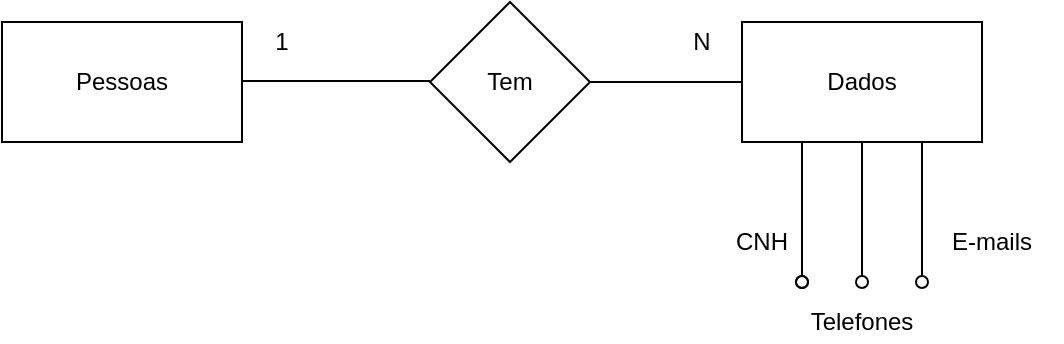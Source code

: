 <mxfile version="13.9.3" type="device"><diagram id="N2FuvVtiPSFcNSguKd-3" name="Page-1"><mxGraphModel dx="868" dy="450" grid="1" gridSize="10" guides="1" tooltips="1" connect="1" arrows="1" fold="1" page="1" pageScale="1" pageWidth="827" pageHeight="1169" math="0" shadow="0"><root><mxCell id="0"/><mxCell id="1" parent="0"/><mxCell id="tpcoI6PgUL5xf5zeE3vC-11" style="edgeStyle=orthogonalEdgeStyle;rounded=0;orthogonalLoop=1;jettySize=auto;html=1;exitX=1;exitY=0.5;exitDx=0;exitDy=0;entryX=0;entryY=0.5;entryDx=0;entryDy=0;endArrow=none;endFill=0;" edge="1" parent="1"><mxGeometry relative="1" as="geometry"><mxPoint x="240" y="199.5" as="sourcePoint"/><mxPoint x="334" y="199.5" as="targetPoint"/></mxGeometry></mxCell><mxCell id="tpcoI6PgUL5xf5zeE3vC-1" value="Pessoas" style="rounded=0;whiteSpace=wrap;html=1;" vertex="1" parent="1"><mxGeometry x="120" y="170" width="120" height="60" as="geometry"/></mxCell><mxCell id="tpcoI6PgUL5xf5zeE3vC-13" style="edgeStyle=orthogonalEdgeStyle;rounded=0;orthogonalLoop=1;jettySize=auto;html=1;exitX=0.25;exitY=1;exitDx=0;exitDy=0;endArrow=oval;endFill=0;" edge="1" parent="1" source="tpcoI6PgUL5xf5zeE3vC-2"><mxGeometry relative="1" as="geometry"><mxPoint x="520" y="300" as="targetPoint"/><Array as="points"><mxPoint x="520" y="260"/><mxPoint x="520" y="260"/></Array></mxGeometry></mxCell><mxCell id="tpcoI6PgUL5xf5zeE3vC-20" style="edgeStyle=orthogonalEdgeStyle;rounded=0;orthogonalLoop=1;jettySize=auto;html=1;exitX=0.5;exitY=1;exitDx=0;exitDy=0;endArrow=oval;endFill=0;strokeColor=#000000;" edge="1" parent="1" source="tpcoI6PgUL5xf5zeE3vC-2"><mxGeometry relative="1" as="geometry"><mxPoint x="550" y="300" as="targetPoint"/></mxGeometry></mxCell><mxCell id="tpcoI6PgUL5xf5zeE3vC-21" style="edgeStyle=orthogonalEdgeStyle;rounded=0;orthogonalLoop=1;jettySize=auto;html=1;exitX=0.75;exitY=1;exitDx=0;exitDy=0;endArrow=oval;endFill=0;strokeColor=#000000;" edge="1" parent="1" source="tpcoI6PgUL5xf5zeE3vC-2"><mxGeometry relative="1" as="geometry"><mxPoint x="580" y="300" as="targetPoint"/></mxGeometry></mxCell><mxCell id="tpcoI6PgUL5xf5zeE3vC-2" value="Dados" style="rounded=0;whiteSpace=wrap;html=1;" vertex="1" parent="1"><mxGeometry x="490" y="170" width="120" height="60" as="geometry"/></mxCell><mxCell id="tpcoI6PgUL5xf5zeE3vC-5" value="1" style="text;html=1;strokeColor=none;fillColor=none;align=center;verticalAlign=middle;whiteSpace=wrap;rounded=0;" vertex="1" parent="1"><mxGeometry x="240" y="170" width="40" height="20" as="geometry"/></mxCell><mxCell id="tpcoI6PgUL5xf5zeE3vC-6" value="N" style="text;html=1;strokeColor=none;fillColor=none;align=center;verticalAlign=middle;whiteSpace=wrap;rounded=0;" vertex="1" parent="1"><mxGeometry x="450" y="170" width="40" height="20" as="geometry"/></mxCell><mxCell id="tpcoI6PgUL5xf5zeE3vC-12" style="edgeStyle=orthogonalEdgeStyle;rounded=0;orthogonalLoop=1;jettySize=auto;html=1;exitX=1;exitY=0.5;exitDx=0;exitDy=0;entryX=0;entryY=0.5;entryDx=0;entryDy=0;endArrow=none;endFill=0;" edge="1" parent="1" source="tpcoI6PgUL5xf5zeE3vC-7" target="tpcoI6PgUL5xf5zeE3vC-2"><mxGeometry relative="1" as="geometry"/></mxCell><mxCell id="tpcoI6PgUL5xf5zeE3vC-7" value="Tem" style="rhombus;whiteSpace=wrap;html=1;" vertex="1" parent="1"><mxGeometry x="334" y="160" width="80" height="80" as="geometry"/></mxCell><mxCell id="tpcoI6PgUL5xf5zeE3vC-14" style="edgeStyle=orthogonalEdgeStyle;rounded=0;orthogonalLoop=1;jettySize=auto;html=1;exitX=0.25;exitY=1;exitDx=0;exitDy=0;endArrow=oval;endFill=0;" edge="1" parent="1" source="tpcoI6PgUL5xf5zeE3vC-2"><mxGeometry relative="1" as="geometry"><mxPoint x="520" y="300" as="targetPoint"/><mxPoint x="520" y="230" as="sourcePoint"/><Array as="points"><mxPoint x="520" y="270"/><mxPoint x="520" y="270"/></Array></mxGeometry></mxCell><mxCell id="tpcoI6PgUL5xf5zeE3vC-18" value="CNH" style="text;html=1;strokeColor=none;fillColor=none;align=center;verticalAlign=middle;whiteSpace=wrap;rounded=0;" vertex="1" parent="1"><mxGeometry x="480" y="270" width="40" height="20" as="geometry"/></mxCell><mxCell id="tpcoI6PgUL5xf5zeE3vC-23" value="E-mails" style="text;html=1;strokeColor=none;fillColor=none;align=center;verticalAlign=middle;whiteSpace=wrap;rounded=0;" vertex="1" parent="1"><mxGeometry x="580" y="270" width="70" height="20" as="geometry"/></mxCell><mxCell id="tpcoI6PgUL5xf5zeE3vC-24" value="Telefones" style="text;html=1;strokeColor=none;fillColor=none;align=center;verticalAlign=middle;whiteSpace=wrap;rounded=0;" vertex="1" parent="1"><mxGeometry x="530" y="310" width="40" height="20" as="geometry"/></mxCell></root></mxGraphModel></diagram></mxfile>
